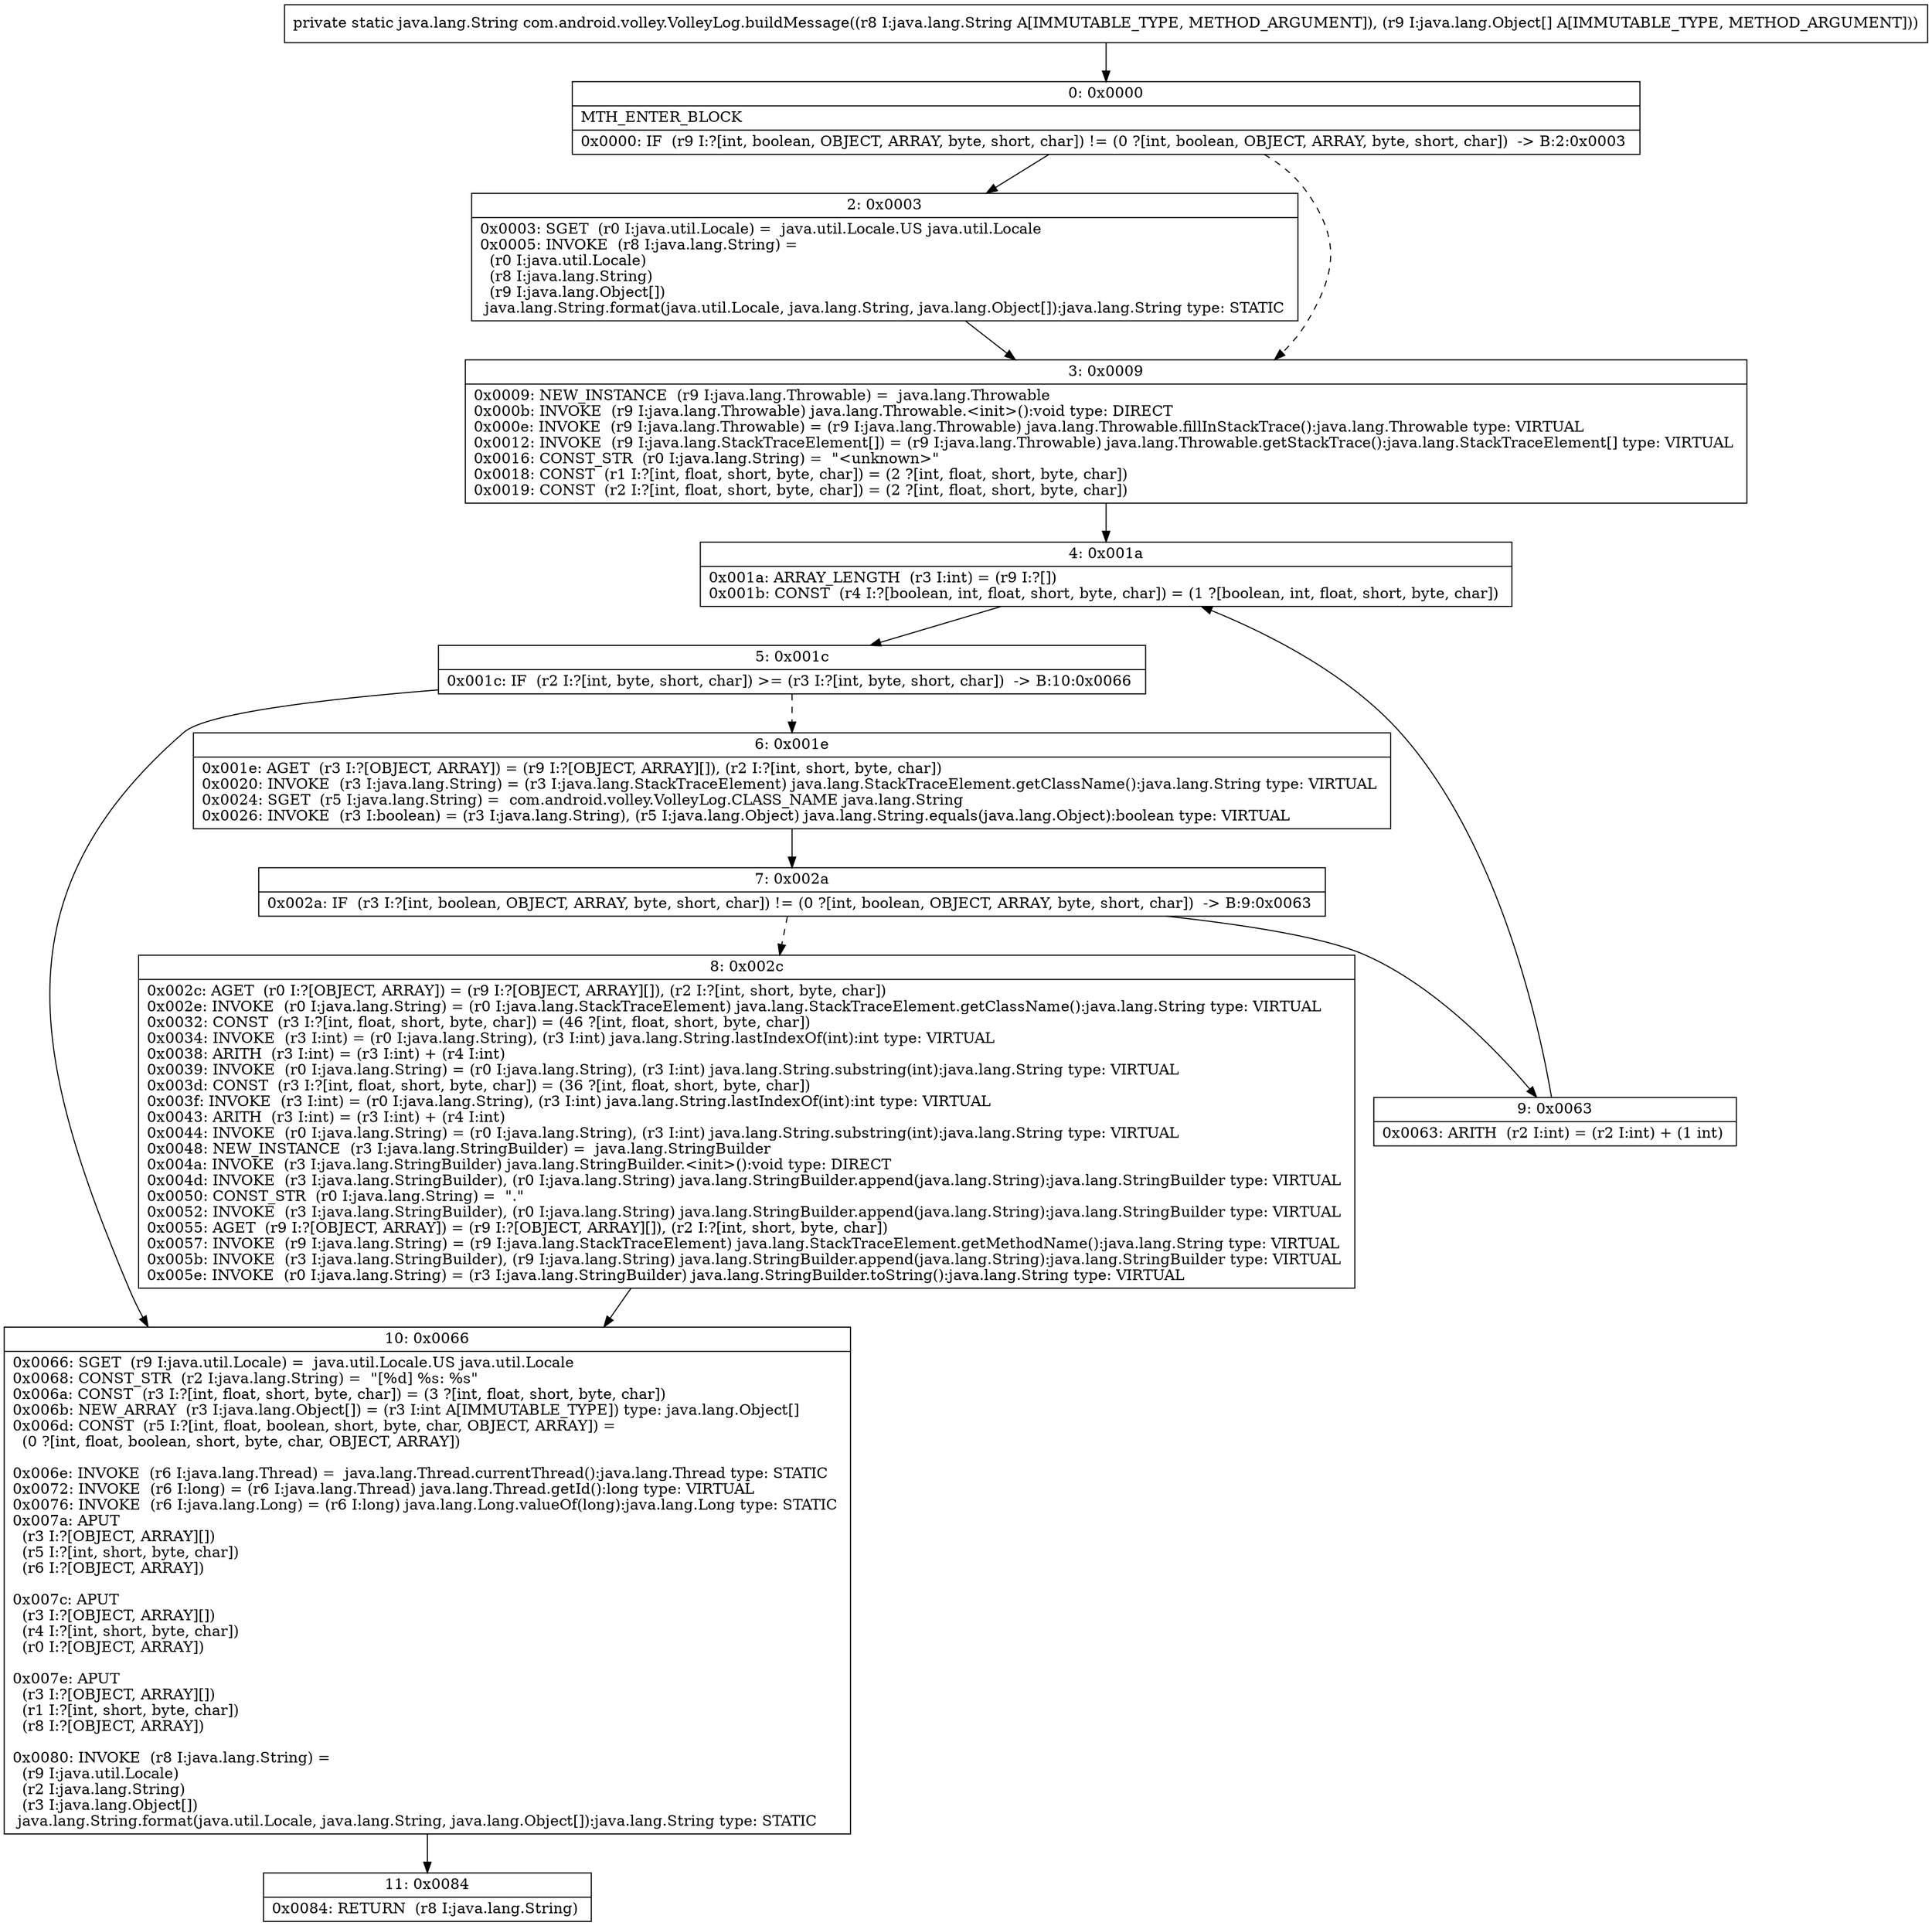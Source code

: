 digraph "CFG forcom.android.volley.VolleyLog.buildMessage(Ljava\/lang\/String;[Ljava\/lang\/Object;)Ljava\/lang\/String;" {
Node_0 [shape=record,label="{0\:\ 0x0000|MTH_ENTER_BLOCK\l|0x0000: IF  (r9 I:?[int, boolean, OBJECT, ARRAY, byte, short, char]) != (0 ?[int, boolean, OBJECT, ARRAY, byte, short, char])  \-\> B:2:0x0003 \l}"];
Node_2 [shape=record,label="{2\:\ 0x0003|0x0003: SGET  (r0 I:java.util.Locale) =  java.util.Locale.US java.util.Locale \l0x0005: INVOKE  (r8 I:java.lang.String) = \l  (r0 I:java.util.Locale)\l  (r8 I:java.lang.String)\l  (r9 I:java.lang.Object[])\l java.lang.String.format(java.util.Locale, java.lang.String, java.lang.Object[]):java.lang.String type: STATIC \l}"];
Node_3 [shape=record,label="{3\:\ 0x0009|0x0009: NEW_INSTANCE  (r9 I:java.lang.Throwable) =  java.lang.Throwable \l0x000b: INVOKE  (r9 I:java.lang.Throwable) java.lang.Throwable.\<init\>():void type: DIRECT \l0x000e: INVOKE  (r9 I:java.lang.Throwable) = (r9 I:java.lang.Throwable) java.lang.Throwable.fillInStackTrace():java.lang.Throwable type: VIRTUAL \l0x0012: INVOKE  (r9 I:java.lang.StackTraceElement[]) = (r9 I:java.lang.Throwable) java.lang.Throwable.getStackTrace():java.lang.StackTraceElement[] type: VIRTUAL \l0x0016: CONST_STR  (r0 I:java.lang.String) =  \"\<unknown\>\" \l0x0018: CONST  (r1 I:?[int, float, short, byte, char]) = (2 ?[int, float, short, byte, char]) \l0x0019: CONST  (r2 I:?[int, float, short, byte, char]) = (2 ?[int, float, short, byte, char]) \l}"];
Node_4 [shape=record,label="{4\:\ 0x001a|0x001a: ARRAY_LENGTH  (r3 I:int) = (r9 I:?[]) \l0x001b: CONST  (r4 I:?[boolean, int, float, short, byte, char]) = (1 ?[boolean, int, float, short, byte, char]) \l}"];
Node_5 [shape=record,label="{5\:\ 0x001c|0x001c: IF  (r2 I:?[int, byte, short, char]) \>= (r3 I:?[int, byte, short, char])  \-\> B:10:0x0066 \l}"];
Node_6 [shape=record,label="{6\:\ 0x001e|0x001e: AGET  (r3 I:?[OBJECT, ARRAY]) = (r9 I:?[OBJECT, ARRAY][]), (r2 I:?[int, short, byte, char]) \l0x0020: INVOKE  (r3 I:java.lang.String) = (r3 I:java.lang.StackTraceElement) java.lang.StackTraceElement.getClassName():java.lang.String type: VIRTUAL \l0x0024: SGET  (r5 I:java.lang.String) =  com.android.volley.VolleyLog.CLASS_NAME java.lang.String \l0x0026: INVOKE  (r3 I:boolean) = (r3 I:java.lang.String), (r5 I:java.lang.Object) java.lang.String.equals(java.lang.Object):boolean type: VIRTUAL \l}"];
Node_7 [shape=record,label="{7\:\ 0x002a|0x002a: IF  (r3 I:?[int, boolean, OBJECT, ARRAY, byte, short, char]) != (0 ?[int, boolean, OBJECT, ARRAY, byte, short, char])  \-\> B:9:0x0063 \l}"];
Node_8 [shape=record,label="{8\:\ 0x002c|0x002c: AGET  (r0 I:?[OBJECT, ARRAY]) = (r9 I:?[OBJECT, ARRAY][]), (r2 I:?[int, short, byte, char]) \l0x002e: INVOKE  (r0 I:java.lang.String) = (r0 I:java.lang.StackTraceElement) java.lang.StackTraceElement.getClassName():java.lang.String type: VIRTUAL \l0x0032: CONST  (r3 I:?[int, float, short, byte, char]) = (46 ?[int, float, short, byte, char]) \l0x0034: INVOKE  (r3 I:int) = (r0 I:java.lang.String), (r3 I:int) java.lang.String.lastIndexOf(int):int type: VIRTUAL \l0x0038: ARITH  (r3 I:int) = (r3 I:int) + (r4 I:int) \l0x0039: INVOKE  (r0 I:java.lang.String) = (r0 I:java.lang.String), (r3 I:int) java.lang.String.substring(int):java.lang.String type: VIRTUAL \l0x003d: CONST  (r3 I:?[int, float, short, byte, char]) = (36 ?[int, float, short, byte, char]) \l0x003f: INVOKE  (r3 I:int) = (r0 I:java.lang.String), (r3 I:int) java.lang.String.lastIndexOf(int):int type: VIRTUAL \l0x0043: ARITH  (r3 I:int) = (r3 I:int) + (r4 I:int) \l0x0044: INVOKE  (r0 I:java.lang.String) = (r0 I:java.lang.String), (r3 I:int) java.lang.String.substring(int):java.lang.String type: VIRTUAL \l0x0048: NEW_INSTANCE  (r3 I:java.lang.StringBuilder) =  java.lang.StringBuilder \l0x004a: INVOKE  (r3 I:java.lang.StringBuilder) java.lang.StringBuilder.\<init\>():void type: DIRECT \l0x004d: INVOKE  (r3 I:java.lang.StringBuilder), (r0 I:java.lang.String) java.lang.StringBuilder.append(java.lang.String):java.lang.StringBuilder type: VIRTUAL \l0x0050: CONST_STR  (r0 I:java.lang.String) =  \".\" \l0x0052: INVOKE  (r3 I:java.lang.StringBuilder), (r0 I:java.lang.String) java.lang.StringBuilder.append(java.lang.String):java.lang.StringBuilder type: VIRTUAL \l0x0055: AGET  (r9 I:?[OBJECT, ARRAY]) = (r9 I:?[OBJECT, ARRAY][]), (r2 I:?[int, short, byte, char]) \l0x0057: INVOKE  (r9 I:java.lang.String) = (r9 I:java.lang.StackTraceElement) java.lang.StackTraceElement.getMethodName():java.lang.String type: VIRTUAL \l0x005b: INVOKE  (r3 I:java.lang.StringBuilder), (r9 I:java.lang.String) java.lang.StringBuilder.append(java.lang.String):java.lang.StringBuilder type: VIRTUAL \l0x005e: INVOKE  (r0 I:java.lang.String) = (r3 I:java.lang.StringBuilder) java.lang.StringBuilder.toString():java.lang.String type: VIRTUAL \l}"];
Node_9 [shape=record,label="{9\:\ 0x0063|0x0063: ARITH  (r2 I:int) = (r2 I:int) + (1 int) \l}"];
Node_10 [shape=record,label="{10\:\ 0x0066|0x0066: SGET  (r9 I:java.util.Locale) =  java.util.Locale.US java.util.Locale \l0x0068: CONST_STR  (r2 I:java.lang.String) =  \"[%d] %s: %s\" \l0x006a: CONST  (r3 I:?[int, float, short, byte, char]) = (3 ?[int, float, short, byte, char]) \l0x006b: NEW_ARRAY  (r3 I:java.lang.Object[]) = (r3 I:int A[IMMUTABLE_TYPE]) type: java.lang.Object[] \l0x006d: CONST  (r5 I:?[int, float, boolean, short, byte, char, OBJECT, ARRAY]) = \l  (0 ?[int, float, boolean, short, byte, char, OBJECT, ARRAY])\l \l0x006e: INVOKE  (r6 I:java.lang.Thread) =  java.lang.Thread.currentThread():java.lang.Thread type: STATIC \l0x0072: INVOKE  (r6 I:long) = (r6 I:java.lang.Thread) java.lang.Thread.getId():long type: VIRTUAL \l0x0076: INVOKE  (r6 I:java.lang.Long) = (r6 I:long) java.lang.Long.valueOf(long):java.lang.Long type: STATIC \l0x007a: APUT  \l  (r3 I:?[OBJECT, ARRAY][])\l  (r5 I:?[int, short, byte, char])\l  (r6 I:?[OBJECT, ARRAY])\l \l0x007c: APUT  \l  (r3 I:?[OBJECT, ARRAY][])\l  (r4 I:?[int, short, byte, char])\l  (r0 I:?[OBJECT, ARRAY])\l \l0x007e: APUT  \l  (r3 I:?[OBJECT, ARRAY][])\l  (r1 I:?[int, short, byte, char])\l  (r8 I:?[OBJECT, ARRAY])\l \l0x0080: INVOKE  (r8 I:java.lang.String) = \l  (r9 I:java.util.Locale)\l  (r2 I:java.lang.String)\l  (r3 I:java.lang.Object[])\l java.lang.String.format(java.util.Locale, java.lang.String, java.lang.Object[]):java.lang.String type: STATIC \l}"];
Node_11 [shape=record,label="{11\:\ 0x0084|0x0084: RETURN  (r8 I:java.lang.String) \l}"];
MethodNode[shape=record,label="{private static java.lang.String com.android.volley.VolleyLog.buildMessage((r8 I:java.lang.String A[IMMUTABLE_TYPE, METHOD_ARGUMENT]), (r9 I:java.lang.Object[] A[IMMUTABLE_TYPE, METHOD_ARGUMENT])) }"];
MethodNode -> Node_0;
Node_0 -> Node_2;
Node_0 -> Node_3[style=dashed];
Node_2 -> Node_3;
Node_3 -> Node_4;
Node_4 -> Node_5;
Node_5 -> Node_6[style=dashed];
Node_5 -> Node_10;
Node_6 -> Node_7;
Node_7 -> Node_8[style=dashed];
Node_7 -> Node_9;
Node_8 -> Node_10;
Node_9 -> Node_4;
Node_10 -> Node_11;
}

